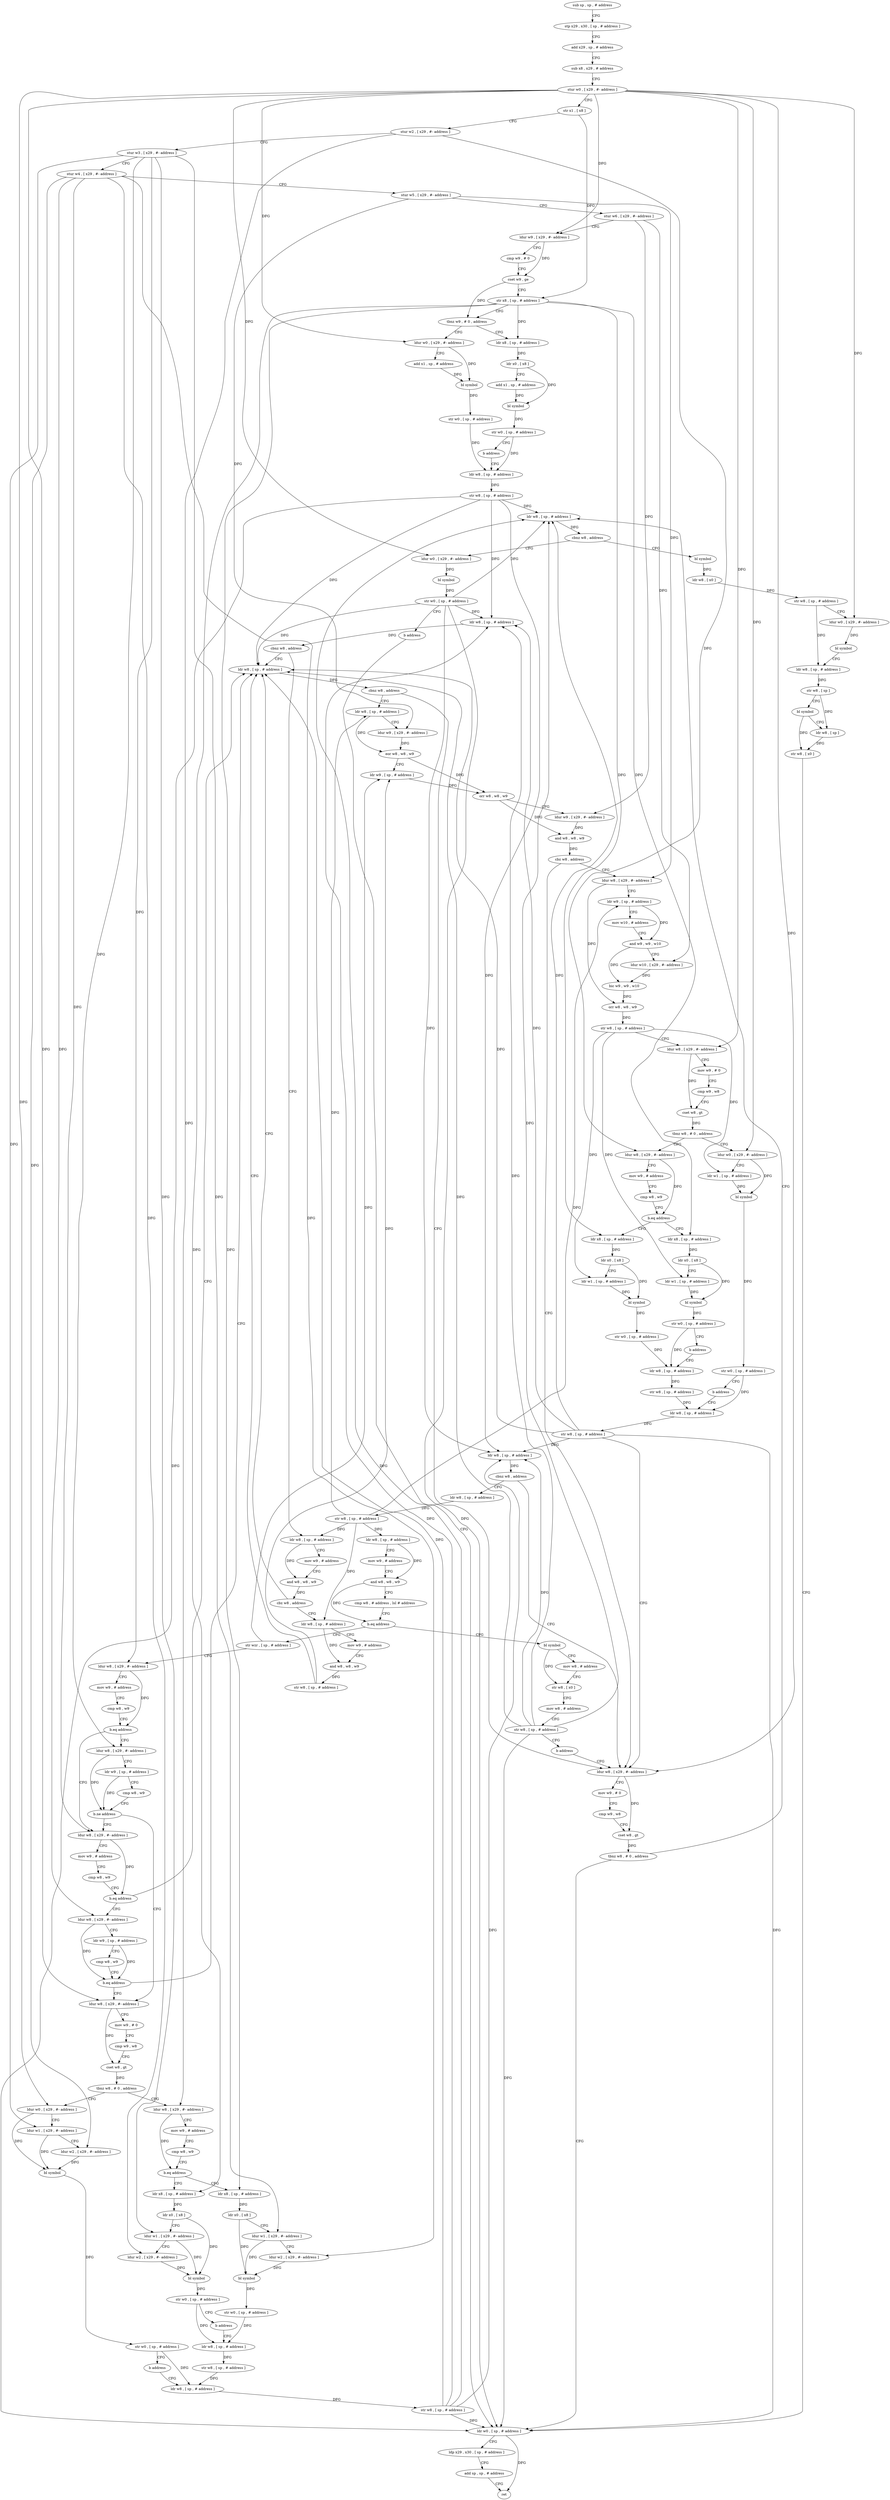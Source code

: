digraph "func" {
"4336832" [label = "sub sp , sp , # address" ]
"4336836" [label = "stp x29 , x30 , [ sp , # address ]" ]
"4336840" [label = "add x29 , sp , # address" ]
"4336844" [label = "sub x8 , x29 , # address" ]
"4336848" [label = "stur w0 , [ x29 , #- address ]" ]
"4336852" [label = "str x1 , [ x8 ]" ]
"4336856" [label = "stur w2 , [ x29 , #- address ]" ]
"4336860" [label = "stur w3 , [ x29 , #- address ]" ]
"4336864" [label = "stur w4 , [ x29 , #- address ]" ]
"4336868" [label = "stur w5 , [ x29 , #- address ]" ]
"4336872" [label = "stur w6 , [ x29 , #- address ]" ]
"4336876" [label = "ldur w9 , [ x29 , #- address ]" ]
"4336880" [label = "cmp w9 , # 0" ]
"4336884" [label = "cset w9 , ge" ]
"4336888" [label = "str x8 , [ sp , # address ]" ]
"4336892" [label = "tbnz w9 , # 0 , address" ]
"4336920" [label = "ldur w0 , [ x29 , #- address ]" ]
"4336896" [label = "ldr x8 , [ sp , # address ]" ]
"4336924" [label = "add x1 , sp , # address" ]
"4336928" [label = "bl symbol" ]
"4336932" [label = "str w0 , [ sp , # address ]" ]
"4336936" [label = "ldr w8 , [ sp , # address ]" ]
"4336900" [label = "ldr x0 , [ x8 ]" ]
"4336904" [label = "add x1 , sp , # address" ]
"4336908" [label = "bl symbol" ]
"4336912" [label = "str w0 , [ sp , # address ]" ]
"4336916" [label = "b address" ]
"4337428" [label = "ldur w8 , [ x29 , #- address ]" ]
"4337432" [label = "mov w9 , # 0" ]
"4337436" [label = "cmp w9 , w8" ]
"4337440" [label = "cset w8 , gt" ]
"4337444" [label = "tbnz w8 , # 0 , address" ]
"4337512" [label = "ldr w0 , [ sp , # address ]" ]
"4337448" [label = "ldr w8 , [ sp , # address ]" ]
"4336952" [label = "ldr w8 , [ sp , # address ]" ]
"4336956" [label = "str w8 , [ sp , # address ]" ]
"4336960" [label = "ldr w8 , [ sp , # address ]" ]
"4336964" [label = "mov w9 , # address" ]
"4336968" [label = "and w8 , w8 , w9" ]
"4336972" [label = "cmp w8 , # address , lsl # address" ]
"4336976" [label = "b.eq address" ]
"4337004" [label = "str wzr , [ sp , # address ]" ]
"4336980" [label = "bl symbol" ]
"4336940" [label = "str w8 , [ sp , # address ]" ]
"4336944" [label = "ldr w8 , [ sp , # address ]" ]
"4336948" [label = "cbnz w8 , address" ]
"4337516" [label = "ldp x29 , x30 , [ sp , # address ]" ]
"4337520" [label = "add sp , sp , # address" ]
"4337524" [label = "ret" ]
"4337452" [label = "cbnz w8 , address" ]
"4337472" [label = "bl symbol" ]
"4337456" [label = "ldur w0 , [ x29 , #- address ]" ]
"4337008" [label = "ldur w8 , [ x29 , #- address ]" ]
"4337012" [label = "mov w9 , # address" ]
"4337016" [label = "cmp w8 , w9" ]
"4337020" [label = "b.eq address" ]
"4337040" [label = "ldur w8 , [ x29 , #- address ]" ]
"4337024" [label = "ldur w8 , [ x29 , #- address ]" ]
"4336984" [label = "mov w8 , # address" ]
"4336988" [label = "str w8 , [ x0 ]" ]
"4336992" [label = "mov w8 , # address" ]
"4336996" [label = "str w8 , [ sp , # address ]" ]
"4337000" [label = "b address" ]
"4337476" [label = "ldr w8 , [ x0 ]" ]
"4337480" [label = "str w8 , [ sp , # address ]" ]
"4337484" [label = "ldur w0 , [ x29 , #- address ]" ]
"4337488" [label = "bl symbol" ]
"4337492" [label = "ldr w8 , [ sp , # address ]" ]
"4337496" [label = "str w8 , [ sp ]" ]
"4337500" [label = "bl symbol" ]
"4337504" [label = "ldr w8 , [ sp ]" ]
"4337508" [label = "str w8 , [ x0 ]" ]
"4337460" [label = "bl symbol" ]
"4337464" [label = "str w0 , [ sp , # address ]" ]
"4337468" [label = "b address" ]
"4337044" [label = "mov w9 , # address" ]
"4337048" [label = "cmp w8 , w9" ]
"4337052" [label = "b.eq address" ]
"4337240" [label = "ldr w8 , [ sp , # address ]" ]
"4337056" [label = "ldur w8 , [ x29 , #- address ]" ]
"4337028" [label = "ldr w9 , [ sp , # address ]" ]
"4337032" [label = "cmp w8 , w9" ]
"4337036" [label = "b.ne address" ]
"4337072" [label = "ldur w8 , [ x29 , #- address ]" ]
"4337244" [label = "cbnz w8 , address" ]
"4337248" [label = "ldr w8 , [ sp , # address ]" ]
"4337060" [label = "ldr w9 , [ sp , # address ]" ]
"4337064" [label = "cmp w8 , w9" ]
"4337068" [label = "b.eq address" ]
"4337076" [label = "mov w9 , # 0" ]
"4337080" [label = "cmp w9 , w8" ]
"4337084" [label = "cset w8 , gt" ]
"4337088" [label = "tbnz w8 , # 0 , address" ]
"4337116" [label = "ldur w8 , [ x29 , #- address ]" ]
"4337092" [label = "ldur w0 , [ x29 , #- address ]" ]
"4337252" [label = "ldur w9 , [ x29 , #- address ]" ]
"4337256" [label = "eor w8 , w8 , w9" ]
"4337260" [label = "ldr w9 , [ sp , # address ]" ]
"4337264" [label = "orr w8 , w8 , w9" ]
"4337268" [label = "ldur w9 , [ x29 , #- address ]" ]
"4337272" [label = "and w8 , w8 , w9" ]
"4337276" [label = "cbz w8 , address" ]
"4337280" [label = "ldur w8 , [ x29 , #- address ]" ]
"4337120" [label = "mov w9 , # address" ]
"4337124" [label = "cmp w8 , w9" ]
"4337128" [label = "b.eq address" ]
"4337160" [label = "ldr x8 , [ sp , # address ]" ]
"4337132" [label = "ldr x8 , [ sp , # address ]" ]
"4337096" [label = "ldur w1 , [ x29 , #- address ]" ]
"4337100" [label = "ldur w2 , [ x29 , #- address ]" ]
"4337104" [label = "bl symbol" ]
"4337108" [label = "str w0 , [ sp , # address ]" ]
"4337112" [label = "b address" ]
"4337192" [label = "ldr w8 , [ sp , # address ]" ]
"4337284" [label = "ldr w9 , [ sp , # address ]" ]
"4337288" [label = "mov w10 , # address" ]
"4337292" [label = "and w9 , w9 , w10" ]
"4337296" [label = "ldur w10 , [ x29 , #- address ]" ]
"4337300" [label = "bic w9 , w9 , w10" ]
"4337304" [label = "orr w8 , w8 , w9" ]
"4337308" [label = "str w8 , [ sp , # address ]" ]
"4337312" [label = "ldur w8 , [ x29 , #- address ]" ]
"4337316" [label = "mov w9 , # 0" ]
"4337320" [label = "cmp w9 , w8" ]
"4337324" [label = "cset w8 , gt" ]
"4337328" [label = "tbnz w8 , # 0 , address" ]
"4337352" [label = "ldur w8 , [ x29 , #- address ]" ]
"4337332" [label = "ldur w0 , [ x29 , #- address ]" ]
"4337164" [label = "ldr x0 , [ x8 ]" ]
"4337168" [label = "ldur w1 , [ x29 , #- address ]" ]
"4337172" [label = "ldur w2 , [ x29 , #- address ]" ]
"4337176" [label = "bl symbol" ]
"4337180" [label = "str w0 , [ sp , # address ]" ]
"4337184" [label = "ldr w8 , [ sp , # address ]" ]
"4337136" [label = "ldr x0 , [ x8 ]" ]
"4337140" [label = "ldur w1 , [ x29 , #- address ]" ]
"4337144" [label = "ldur w2 , [ x29 , #- address ]" ]
"4337148" [label = "bl symbol" ]
"4337152" [label = "str w0 , [ sp , # address ]" ]
"4337156" [label = "b address" ]
"4337196" [label = "str w8 , [ sp , # address ]" ]
"4337200" [label = "ldr w8 , [ sp , # address ]" ]
"4337204" [label = "cbnz w8 , address" ]
"4337208" [label = "ldr w8 , [ sp , # address ]" ]
"4337356" [label = "mov w9 , # address" ]
"4337360" [label = "cmp w8 , w9" ]
"4337364" [label = "b.eq address" ]
"4337392" [label = "ldr x8 , [ sp , # address ]" ]
"4337368" [label = "ldr x8 , [ sp , # address ]" ]
"4337336" [label = "ldr w1 , [ sp , # address ]" ]
"4337340" [label = "bl symbol" ]
"4337344" [label = "str w0 , [ sp , # address ]" ]
"4337348" [label = "b address" ]
"4337420" [label = "ldr w8 , [ sp , # address ]" ]
"4337212" [label = "mov w9 , # address" ]
"4337216" [label = "and w8 , w8 , w9" ]
"4337220" [label = "cbz w8 , address" ]
"4337224" [label = "ldr w8 , [ sp , # address ]" ]
"4337188" [label = "str w8 , [ sp , # address ]" ]
"4337396" [label = "ldr x0 , [ x8 ]" ]
"4337400" [label = "ldr w1 , [ sp , # address ]" ]
"4337404" [label = "bl symbol" ]
"4337408" [label = "str w0 , [ sp , # address ]" ]
"4337412" [label = "ldr w8 , [ sp , # address ]" ]
"4337372" [label = "ldr x0 , [ x8 ]" ]
"4337376" [label = "ldr w1 , [ sp , # address ]" ]
"4337380" [label = "bl symbol" ]
"4337384" [label = "str w0 , [ sp , # address ]" ]
"4337388" [label = "b address" ]
"4337424" [label = "str w8 , [ sp , # address ]" ]
"4337228" [label = "mov w9 , # address" ]
"4337232" [label = "and w8 , w8 , w9" ]
"4337236" [label = "str w8 , [ sp , # address ]" ]
"4337416" [label = "str w8 , [ sp , # address ]" ]
"4336832" -> "4336836" [ label = "CFG" ]
"4336836" -> "4336840" [ label = "CFG" ]
"4336840" -> "4336844" [ label = "CFG" ]
"4336844" -> "4336848" [ label = "CFG" ]
"4336848" -> "4336852" [ label = "CFG" ]
"4336848" -> "4336876" [ label = "DFG" ]
"4336848" -> "4336920" [ label = "DFG" ]
"4336848" -> "4337428" [ label = "DFG" ]
"4336848" -> "4337072" [ label = "DFG" ]
"4336848" -> "4337484" [ label = "DFG" ]
"4336848" -> "4337456" [ label = "DFG" ]
"4336848" -> "4337312" [ label = "DFG" ]
"4336848" -> "4337092" [ label = "DFG" ]
"4336848" -> "4337332" [ label = "DFG" ]
"4336852" -> "4336856" [ label = "CFG" ]
"4336852" -> "4336888" [ label = "DFG" ]
"4336856" -> "4336860" [ label = "CFG" ]
"4336856" -> "4337116" [ label = "DFG" ]
"4336856" -> "4337352" [ label = "DFG" ]
"4336860" -> "4336864" [ label = "CFG" ]
"4336860" -> "4337008" [ label = "DFG" ]
"4336860" -> "4337024" [ label = "DFG" ]
"4336860" -> "4337096" [ label = "DFG" ]
"4336860" -> "4337168" [ label = "DFG" ]
"4336860" -> "4337140" [ label = "DFG" ]
"4336864" -> "4336868" [ label = "CFG" ]
"4336864" -> "4337040" [ label = "DFG" ]
"4336864" -> "4337056" [ label = "DFG" ]
"4336864" -> "4337100" [ label = "DFG" ]
"4336864" -> "4337172" [ label = "DFG" ]
"4336864" -> "4337144" [ label = "DFG" ]
"4336868" -> "4336872" [ label = "CFG" ]
"4336868" -> "4337252" [ label = "DFG" ]
"4336868" -> "4337280" [ label = "DFG" ]
"4336872" -> "4336876" [ label = "CFG" ]
"4336872" -> "4337268" [ label = "DFG" ]
"4336872" -> "4337296" [ label = "DFG" ]
"4336876" -> "4336880" [ label = "CFG" ]
"4336876" -> "4336884" [ label = "DFG" ]
"4336880" -> "4336884" [ label = "CFG" ]
"4336884" -> "4336888" [ label = "CFG" ]
"4336884" -> "4336892" [ label = "DFG" ]
"4336888" -> "4336892" [ label = "CFG" ]
"4336888" -> "4336896" [ label = "DFG" ]
"4336888" -> "4337160" [ label = "DFG" ]
"4336888" -> "4337132" [ label = "DFG" ]
"4336888" -> "4337392" [ label = "DFG" ]
"4336888" -> "4337368" [ label = "DFG" ]
"4336892" -> "4336920" [ label = "CFG" ]
"4336892" -> "4336896" [ label = "CFG" ]
"4336920" -> "4336924" [ label = "CFG" ]
"4336920" -> "4336928" [ label = "DFG" ]
"4336896" -> "4336900" [ label = "DFG" ]
"4336924" -> "4336928" [ label = "DFG" ]
"4336928" -> "4336932" [ label = "DFG" ]
"4336932" -> "4336936" [ label = "DFG" ]
"4336936" -> "4336940" [ label = "DFG" ]
"4336900" -> "4336904" [ label = "CFG" ]
"4336900" -> "4336908" [ label = "DFG" ]
"4336904" -> "4336908" [ label = "DFG" ]
"4336908" -> "4336912" [ label = "DFG" ]
"4336912" -> "4336916" [ label = "CFG" ]
"4336912" -> "4336936" [ label = "DFG" ]
"4336916" -> "4336936" [ label = "CFG" ]
"4337428" -> "4337432" [ label = "CFG" ]
"4337428" -> "4337440" [ label = "DFG" ]
"4337432" -> "4337436" [ label = "CFG" ]
"4337436" -> "4337440" [ label = "CFG" ]
"4337440" -> "4337444" [ label = "DFG" ]
"4337444" -> "4337512" [ label = "CFG" ]
"4337444" -> "4337448" [ label = "CFG" ]
"4337512" -> "4337516" [ label = "CFG" ]
"4337512" -> "4337524" [ label = "DFG" ]
"4337448" -> "4337452" [ label = "DFG" ]
"4336952" -> "4336956" [ label = "DFG" ]
"4336956" -> "4336960" [ label = "DFG" ]
"4336956" -> "4337248" [ label = "DFG" ]
"4336956" -> "4337284" [ label = "DFG" ]
"4336956" -> "4337208" [ label = "DFG" ]
"4336956" -> "4337224" [ label = "DFG" ]
"4336960" -> "4336964" [ label = "CFG" ]
"4336960" -> "4336968" [ label = "DFG" ]
"4336964" -> "4336968" [ label = "CFG" ]
"4336968" -> "4336972" [ label = "CFG" ]
"4336968" -> "4336976" [ label = "DFG" ]
"4336972" -> "4336976" [ label = "CFG" ]
"4336976" -> "4337004" [ label = "CFG" ]
"4336976" -> "4336980" [ label = "CFG" ]
"4337004" -> "4337008" [ label = "CFG" ]
"4337004" -> "4337260" [ label = "DFG" ]
"4336980" -> "4336984" [ label = "CFG" ]
"4336980" -> "4336988" [ label = "DFG" ]
"4336940" -> "4336944" [ label = "DFG" ]
"4336940" -> "4337512" [ label = "DFG" ]
"4336940" -> "4337448" [ label = "DFG" ]
"4336940" -> "4337240" [ label = "DFG" ]
"4336940" -> "4337200" [ label = "DFG" ]
"4336944" -> "4336948" [ label = "DFG" ]
"4336948" -> "4337428" [ label = "CFG" ]
"4336948" -> "4336952" [ label = "CFG" ]
"4337516" -> "4337520" [ label = "CFG" ]
"4337520" -> "4337524" [ label = "CFG" ]
"4337452" -> "4337472" [ label = "CFG" ]
"4337452" -> "4337456" [ label = "CFG" ]
"4337472" -> "4337476" [ label = "DFG" ]
"4337456" -> "4337460" [ label = "DFG" ]
"4337008" -> "4337012" [ label = "CFG" ]
"4337008" -> "4337020" [ label = "DFG" ]
"4337012" -> "4337016" [ label = "CFG" ]
"4337016" -> "4337020" [ label = "CFG" ]
"4337020" -> "4337040" [ label = "CFG" ]
"4337020" -> "4337024" [ label = "CFG" ]
"4337040" -> "4337044" [ label = "CFG" ]
"4337040" -> "4337052" [ label = "DFG" ]
"4337024" -> "4337028" [ label = "CFG" ]
"4337024" -> "4337036" [ label = "DFG" ]
"4336984" -> "4336988" [ label = "CFG" ]
"4336988" -> "4336992" [ label = "CFG" ]
"4336992" -> "4336996" [ label = "CFG" ]
"4336996" -> "4337000" [ label = "CFG" ]
"4336996" -> "4336944" [ label = "DFG" ]
"4336996" -> "4337512" [ label = "DFG" ]
"4336996" -> "4337448" [ label = "DFG" ]
"4336996" -> "4337240" [ label = "DFG" ]
"4336996" -> "4337200" [ label = "DFG" ]
"4337000" -> "4337428" [ label = "CFG" ]
"4337476" -> "4337480" [ label = "DFG" ]
"4337480" -> "4337484" [ label = "CFG" ]
"4337480" -> "4337492" [ label = "DFG" ]
"4337484" -> "4337488" [ label = "DFG" ]
"4337488" -> "4337492" [ label = "CFG" ]
"4337492" -> "4337496" [ label = "DFG" ]
"4337496" -> "4337500" [ label = "CFG" ]
"4337496" -> "4337504" [ label = "DFG" ]
"4337500" -> "4337504" [ label = "CFG" ]
"4337500" -> "4337508" [ label = "DFG" ]
"4337504" -> "4337508" [ label = "DFG" ]
"4337508" -> "4337512" [ label = "CFG" ]
"4337460" -> "4337464" [ label = "DFG" ]
"4337464" -> "4337468" [ label = "CFG" ]
"4337464" -> "4336944" [ label = "DFG" ]
"4337464" -> "4337512" [ label = "DFG" ]
"4337464" -> "4337448" [ label = "DFG" ]
"4337464" -> "4337240" [ label = "DFG" ]
"4337464" -> "4337200" [ label = "DFG" ]
"4337468" -> "4337512" [ label = "CFG" ]
"4337044" -> "4337048" [ label = "CFG" ]
"4337048" -> "4337052" [ label = "CFG" ]
"4337052" -> "4337240" [ label = "CFG" ]
"4337052" -> "4337056" [ label = "CFG" ]
"4337240" -> "4337244" [ label = "DFG" ]
"4337056" -> "4337060" [ label = "CFG" ]
"4337056" -> "4337068" [ label = "DFG" ]
"4337028" -> "4337032" [ label = "CFG" ]
"4337028" -> "4337036" [ label = "DFG" ]
"4337032" -> "4337036" [ label = "CFG" ]
"4337036" -> "4337072" [ label = "CFG" ]
"4337036" -> "4337040" [ label = "CFG" ]
"4337072" -> "4337076" [ label = "CFG" ]
"4337072" -> "4337084" [ label = "DFG" ]
"4337244" -> "4337428" [ label = "CFG" ]
"4337244" -> "4337248" [ label = "CFG" ]
"4337248" -> "4337252" [ label = "CFG" ]
"4337248" -> "4337256" [ label = "DFG" ]
"4337060" -> "4337064" [ label = "CFG" ]
"4337060" -> "4337068" [ label = "DFG" ]
"4337064" -> "4337068" [ label = "CFG" ]
"4337068" -> "4337240" [ label = "CFG" ]
"4337068" -> "4337072" [ label = "CFG" ]
"4337076" -> "4337080" [ label = "CFG" ]
"4337080" -> "4337084" [ label = "CFG" ]
"4337084" -> "4337088" [ label = "DFG" ]
"4337088" -> "4337116" [ label = "CFG" ]
"4337088" -> "4337092" [ label = "CFG" ]
"4337116" -> "4337120" [ label = "CFG" ]
"4337116" -> "4337128" [ label = "DFG" ]
"4337092" -> "4337096" [ label = "CFG" ]
"4337092" -> "4337104" [ label = "DFG" ]
"4337252" -> "4337256" [ label = "DFG" ]
"4337256" -> "4337260" [ label = "CFG" ]
"4337256" -> "4337264" [ label = "DFG" ]
"4337260" -> "4337264" [ label = "DFG" ]
"4337264" -> "4337268" [ label = "CFG" ]
"4337264" -> "4337272" [ label = "DFG" ]
"4337268" -> "4337272" [ label = "DFG" ]
"4337272" -> "4337276" [ label = "DFG" ]
"4337276" -> "4337428" [ label = "CFG" ]
"4337276" -> "4337280" [ label = "CFG" ]
"4337280" -> "4337284" [ label = "CFG" ]
"4337280" -> "4337304" [ label = "DFG" ]
"4337120" -> "4337124" [ label = "CFG" ]
"4337124" -> "4337128" [ label = "CFG" ]
"4337128" -> "4337160" [ label = "CFG" ]
"4337128" -> "4337132" [ label = "CFG" ]
"4337160" -> "4337164" [ label = "DFG" ]
"4337132" -> "4337136" [ label = "DFG" ]
"4337096" -> "4337100" [ label = "CFG" ]
"4337096" -> "4337104" [ label = "DFG" ]
"4337100" -> "4337104" [ label = "DFG" ]
"4337104" -> "4337108" [ label = "DFG" ]
"4337108" -> "4337112" [ label = "CFG" ]
"4337108" -> "4337192" [ label = "DFG" ]
"4337112" -> "4337192" [ label = "CFG" ]
"4337192" -> "4337196" [ label = "DFG" ]
"4337284" -> "4337288" [ label = "CFG" ]
"4337284" -> "4337292" [ label = "DFG" ]
"4337288" -> "4337292" [ label = "CFG" ]
"4337292" -> "4337296" [ label = "CFG" ]
"4337292" -> "4337300" [ label = "DFG" ]
"4337296" -> "4337300" [ label = "DFG" ]
"4337300" -> "4337304" [ label = "DFG" ]
"4337304" -> "4337308" [ label = "DFG" ]
"4337308" -> "4337312" [ label = "CFG" ]
"4337308" -> "4337336" [ label = "DFG" ]
"4337308" -> "4337400" [ label = "DFG" ]
"4337308" -> "4337376" [ label = "DFG" ]
"4337312" -> "4337316" [ label = "CFG" ]
"4337312" -> "4337324" [ label = "DFG" ]
"4337316" -> "4337320" [ label = "CFG" ]
"4337320" -> "4337324" [ label = "CFG" ]
"4337324" -> "4337328" [ label = "DFG" ]
"4337328" -> "4337352" [ label = "CFG" ]
"4337328" -> "4337332" [ label = "CFG" ]
"4337352" -> "4337356" [ label = "CFG" ]
"4337352" -> "4337364" [ label = "DFG" ]
"4337332" -> "4337336" [ label = "CFG" ]
"4337332" -> "4337340" [ label = "DFG" ]
"4337164" -> "4337168" [ label = "CFG" ]
"4337164" -> "4337176" [ label = "DFG" ]
"4337168" -> "4337172" [ label = "CFG" ]
"4337168" -> "4337176" [ label = "DFG" ]
"4337172" -> "4337176" [ label = "DFG" ]
"4337176" -> "4337180" [ label = "DFG" ]
"4337180" -> "4337184" [ label = "DFG" ]
"4337184" -> "4337188" [ label = "DFG" ]
"4337136" -> "4337140" [ label = "CFG" ]
"4337136" -> "4337148" [ label = "DFG" ]
"4337140" -> "4337144" [ label = "CFG" ]
"4337140" -> "4337148" [ label = "DFG" ]
"4337144" -> "4337148" [ label = "DFG" ]
"4337148" -> "4337152" [ label = "DFG" ]
"4337152" -> "4337156" [ label = "CFG" ]
"4337152" -> "4337184" [ label = "DFG" ]
"4337156" -> "4337184" [ label = "CFG" ]
"4337196" -> "4337200" [ label = "DFG" ]
"4337196" -> "4336944" [ label = "DFG" ]
"4337196" -> "4337512" [ label = "DFG" ]
"4337196" -> "4337448" [ label = "DFG" ]
"4337196" -> "4337240" [ label = "DFG" ]
"4337200" -> "4337204" [ label = "DFG" ]
"4337204" -> "4337240" [ label = "CFG" ]
"4337204" -> "4337208" [ label = "CFG" ]
"4337208" -> "4337212" [ label = "CFG" ]
"4337208" -> "4337216" [ label = "DFG" ]
"4337356" -> "4337360" [ label = "CFG" ]
"4337360" -> "4337364" [ label = "CFG" ]
"4337364" -> "4337392" [ label = "CFG" ]
"4337364" -> "4337368" [ label = "CFG" ]
"4337392" -> "4337396" [ label = "DFG" ]
"4337368" -> "4337372" [ label = "DFG" ]
"4337336" -> "4337340" [ label = "DFG" ]
"4337340" -> "4337344" [ label = "DFG" ]
"4337344" -> "4337348" [ label = "CFG" ]
"4337344" -> "4337420" [ label = "DFG" ]
"4337348" -> "4337420" [ label = "CFG" ]
"4337420" -> "4337424" [ label = "DFG" ]
"4337212" -> "4337216" [ label = "CFG" ]
"4337216" -> "4337220" [ label = "DFG" ]
"4337220" -> "4337240" [ label = "CFG" ]
"4337220" -> "4337224" [ label = "CFG" ]
"4337224" -> "4337228" [ label = "CFG" ]
"4337224" -> "4337232" [ label = "DFG" ]
"4337188" -> "4337192" [ label = "DFG" ]
"4337396" -> "4337400" [ label = "CFG" ]
"4337396" -> "4337404" [ label = "DFG" ]
"4337400" -> "4337404" [ label = "DFG" ]
"4337404" -> "4337408" [ label = "DFG" ]
"4337408" -> "4337412" [ label = "DFG" ]
"4337412" -> "4337416" [ label = "DFG" ]
"4337372" -> "4337376" [ label = "CFG" ]
"4337372" -> "4337380" [ label = "DFG" ]
"4337376" -> "4337380" [ label = "DFG" ]
"4337380" -> "4337384" [ label = "DFG" ]
"4337384" -> "4337388" [ label = "CFG" ]
"4337384" -> "4337412" [ label = "DFG" ]
"4337388" -> "4337412" [ label = "CFG" ]
"4337424" -> "4337428" [ label = "CFG" ]
"4337424" -> "4336944" [ label = "DFG" ]
"4337424" -> "4337512" [ label = "DFG" ]
"4337424" -> "4337448" [ label = "DFG" ]
"4337424" -> "4337240" [ label = "DFG" ]
"4337424" -> "4337200" [ label = "DFG" ]
"4337228" -> "4337232" [ label = "CFG" ]
"4337232" -> "4337236" [ label = "DFG" ]
"4337236" -> "4337240" [ label = "CFG" ]
"4337236" -> "4337260" [ label = "DFG" ]
"4337416" -> "4337420" [ label = "DFG" ]
}
